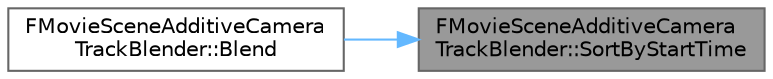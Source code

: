 digraph "FMovieSceneAdditiveCameraTrackBlender::SortByStartTime"
{
 // INTERACTIVE_SVG=YES
 // LATEX_PDF_SIZE
  bgcolor="transparent";
  edge [fontname=Helvetica,fontsize=10,labelfontname=Helvetica,labelfontsize=10];
  node [fontname=Helvetica,fontsize=10,shape=box,height=0.2,width=0.4];
  rankdir="RL";
  Node1 [id="Node000001",label="FMovieSceneAdditiveCamera\lTrackBlender::SortByStartTime",height=0.2,width=0.4,color="gray40", fillcolor="grey60", style="filled", fontcolor="black",tooltip=" "];
  Node1 -> Node2 [id="edge1_Node000001_Node000002",dir="back",color="steelblue1",style="solid",tooltip=" "];
  Node2 [id="Node000002",label="FMovieSceneAdditiveCamera\lTrackBlender::Blend",height=0.2,width=0.4,color="grey40", fillcolor="white", style="filled",URL="$db/d08/structFMovieSceneAdditiveCameraTrackBlender.html#acf86105af71f2b1547937991011c9425",tooltip="Blend the specified data by performing some specific processing such as sorting or filtering."];
}
